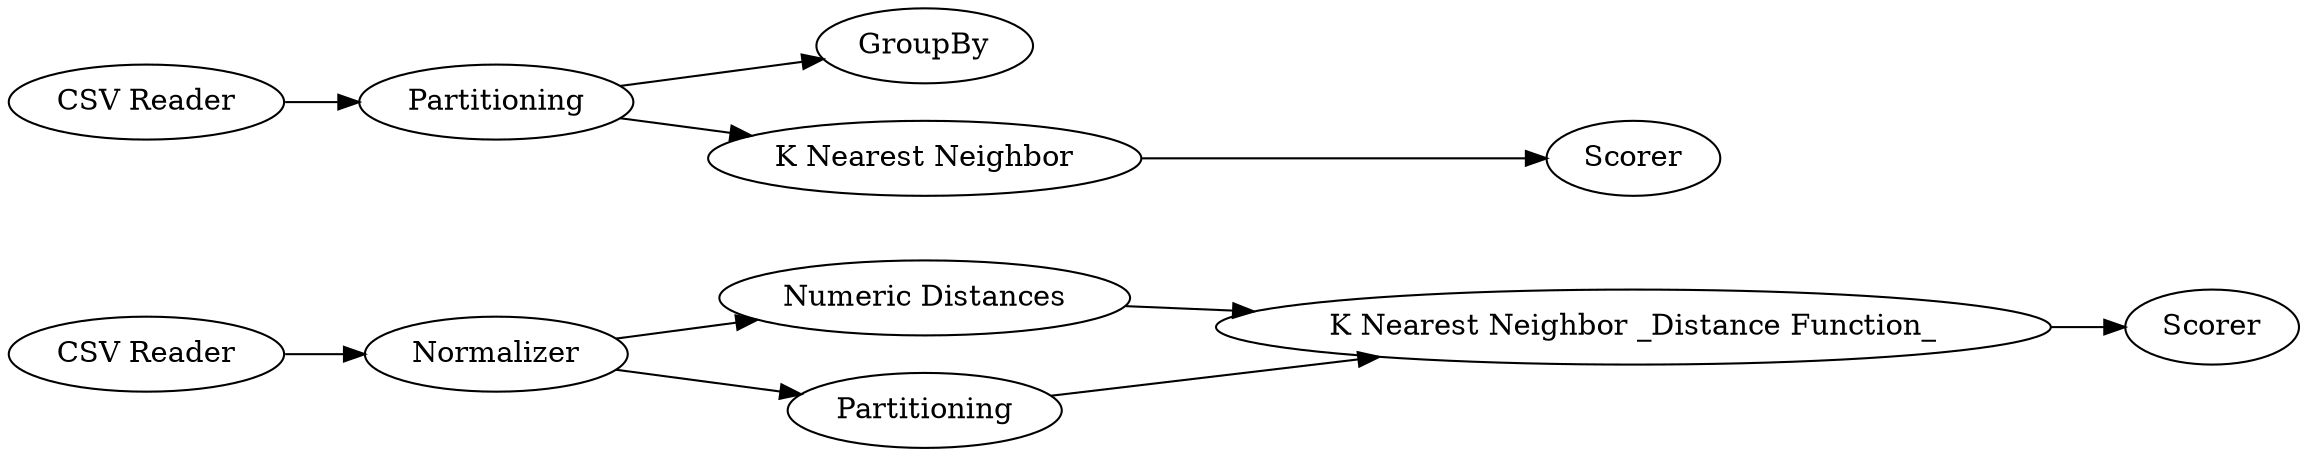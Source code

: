 digraph {
	11 -> 10
	10 -> 6
	8 -> 6
	3 -> 4
	7 -> 11
	11 -> 8
	2 -> 3
	3 -> 1
	6 -> 9
	1 -> 5
	5 [label=Scorer]
	1 [label="K Nearest Neighbor"]
	7 [label="CSV Reader"]
	9 [label=Scorer]
	11 [label=Normalizer]
	4 [label=GroupBy]
	6 [label="K Nearest Neighbor _Distance Function_"]
	8 [label=Partitioning]
	3 [label=Partitioning]
	2 [label="CSV Reader"]
	10 [label="Numeric Distances"]
	rankdir=LR
}
